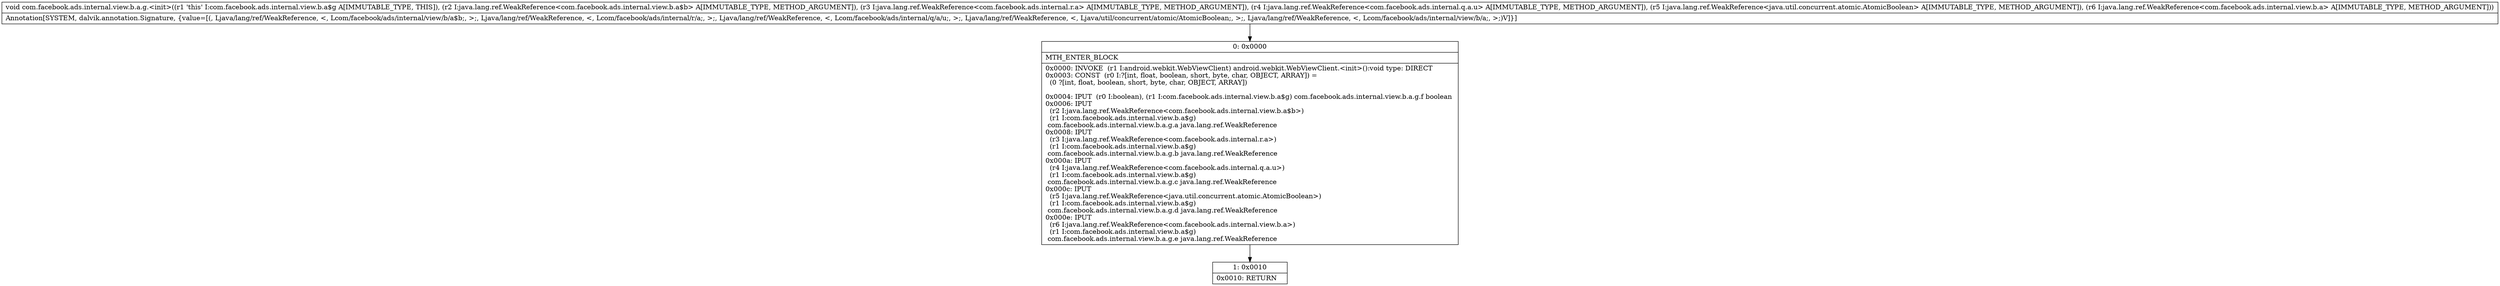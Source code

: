 digraph "CFG forcom.facebook.ads.internal.view.b.a.g.\<init\>(Ljava\/lang\/ref\/WeakReference;Ljava\/lang\/ref\/WeakReference;Ljava\/lang\/ref\/WeakReference;Ljava\/lang\/ref\/WeakReference;Ljava\/lang\/ref\/WeakReference;)V" {
Node_0 [shape=record,label="{0\:\ 0x0000|MTH_ENTER_BLOCK\l|0x0000: INVOKE  (r1 I:android.webkit.WebViewClient) android.webkit.WebViewClient.\<init\>():void type: DIRECT \l0x0003: CONST  (r0 I:?[int, float, boolean, short, byte, char, OBJECT, ARRAY]) = \l  (0 ?[int, float, boolean, short, byte, char, OBJECT, ARRAY])\l \l0x0004: IPUT  (r0 I:boolean), (r1 I:com.facebook.ads.internal.view.b.a$g) com.facebook.ads.internal.view.b.a.g.f boolean \l0x0006: IPUT  \l  (r2 I:java.lang.ref.WeakReference\<com.facebook.ads.internal.view.b.a$b\>)\l  (r1 I:com.facebook.ads.internal.view.b.a$g)\l com.facebook.ads.internal.view.b.a.g.a java.lang.ref.WeakReference \l0x0008: IPUT  \l  (r3 I:java.lang.ref.WeakReference\<com.facebook.ads.internal.r.a\>)\l  (r1 I:com.facebook.ads.internal.view.b.a$g)\l com.facebook.ads.internal.view.b.a.g.b java.lang.ref.WeakReference \l0x000a: IPUT  \l  (r4 I:java.lang.ref.WeakReference\<com.facebook.ads.internal.q.a.u\>)\l  (r1 I:com.facebook.ads.internal.view.b.a$g)\l com.facebook.ads.internal.view.b.a.g.c java.lang.ref.WeakReference \l0x000c: IPUT  \l  (r5 I:java.lang.ref.WeakReference\<java.util.concurrent.atomic.AtomicBoolean\>)\l  (r1 I:com.facebook.ads.internal.view.b.a$g)\l com.facebook.ads.internal.view.b.a.g.d java.lang.ref.WeakReference \l0x000e: IPUT  \l  (r6 I:java.lang.ref.WeakReference\<com.facebook.ads.internal.view.b.a\>)\l  (r1 I:com.facebook.ads.internal.view.b.a$g)\l com.facebook.ads.internal.view.b.a.g.e java.lang.ref.WeakReference \l}"];
Node_1 [shape=record,label="{1\:\ 0x0010|0x0010: RETURN   \l}"];
MethodNode[shape=record,label="{void com.facebook.ads.internal.view.b.a.g.\<init\>((r1 'this' I:com.facebook.ads.internal.view.b.a$g A[IMMUTABLE_TYPE, THIS]), (r2 I:java.lang.ref.WeakReference\<com.facebook.ads.internal.view.b.a$b\> A[IMMUTABLE_TYPE, METHOD_ARGUMENT]), (r3 I:java.lang.ref.WeakReference\<com.facebook.ads.internal.r.a\> A[IMMUTABLE_TYPE, METHOD_ARGUMENT]), (r4 I:java.lang.ref.WeakReference\<com.facebook.ads.internal.q.a.u\> A[IMMUTABLE_TYPE, METHOD_ARGUMENT]), (r5 I:java.lang.ref.WeakReference\<java.util.concurrent.atomic.AtomicBoolean\> A[IMMUTABLE_TYPE, METHOD_ARGUMENT]), (r6 I:java.lang.ref.WeakReference\<com.facebook.ads.internal.view.b.a\> A[IMMUTABLE_TYPE, METHOD_ARGUMENT]))  | Annotation[SYSTEM, dalvik.annotation.Signature, \{value=[(, Ljava\/lang\/ref\/WeakReference, \<, Lcom\/facebook\/ads\/internal\/view\/b\/a$b;, \>;, Ljava\/lang\/ref\/WeakReference, \<, Lcom\/facebook\/ads\/internal\/r\/a;, \>;, Ljava\/lang\/ref\/WeakReference, \<, Lcom\/facebook\/ads\/internal\/q\/a\/u;, \>;, Ljava\/lang\/ref\/WeakReference, \<, Ljava\/util\/concurrent\/atomic\/AtomicBoolean;, \>;, Ljava\/lang\/ref\/WeakReference, \<, Lcom\/facebook\/ads\/internal\/view\/b\/a;, \>;)V]\}]\l}"];
MethodNode -> Node_0;
Node_0 -> Node_1;
}

